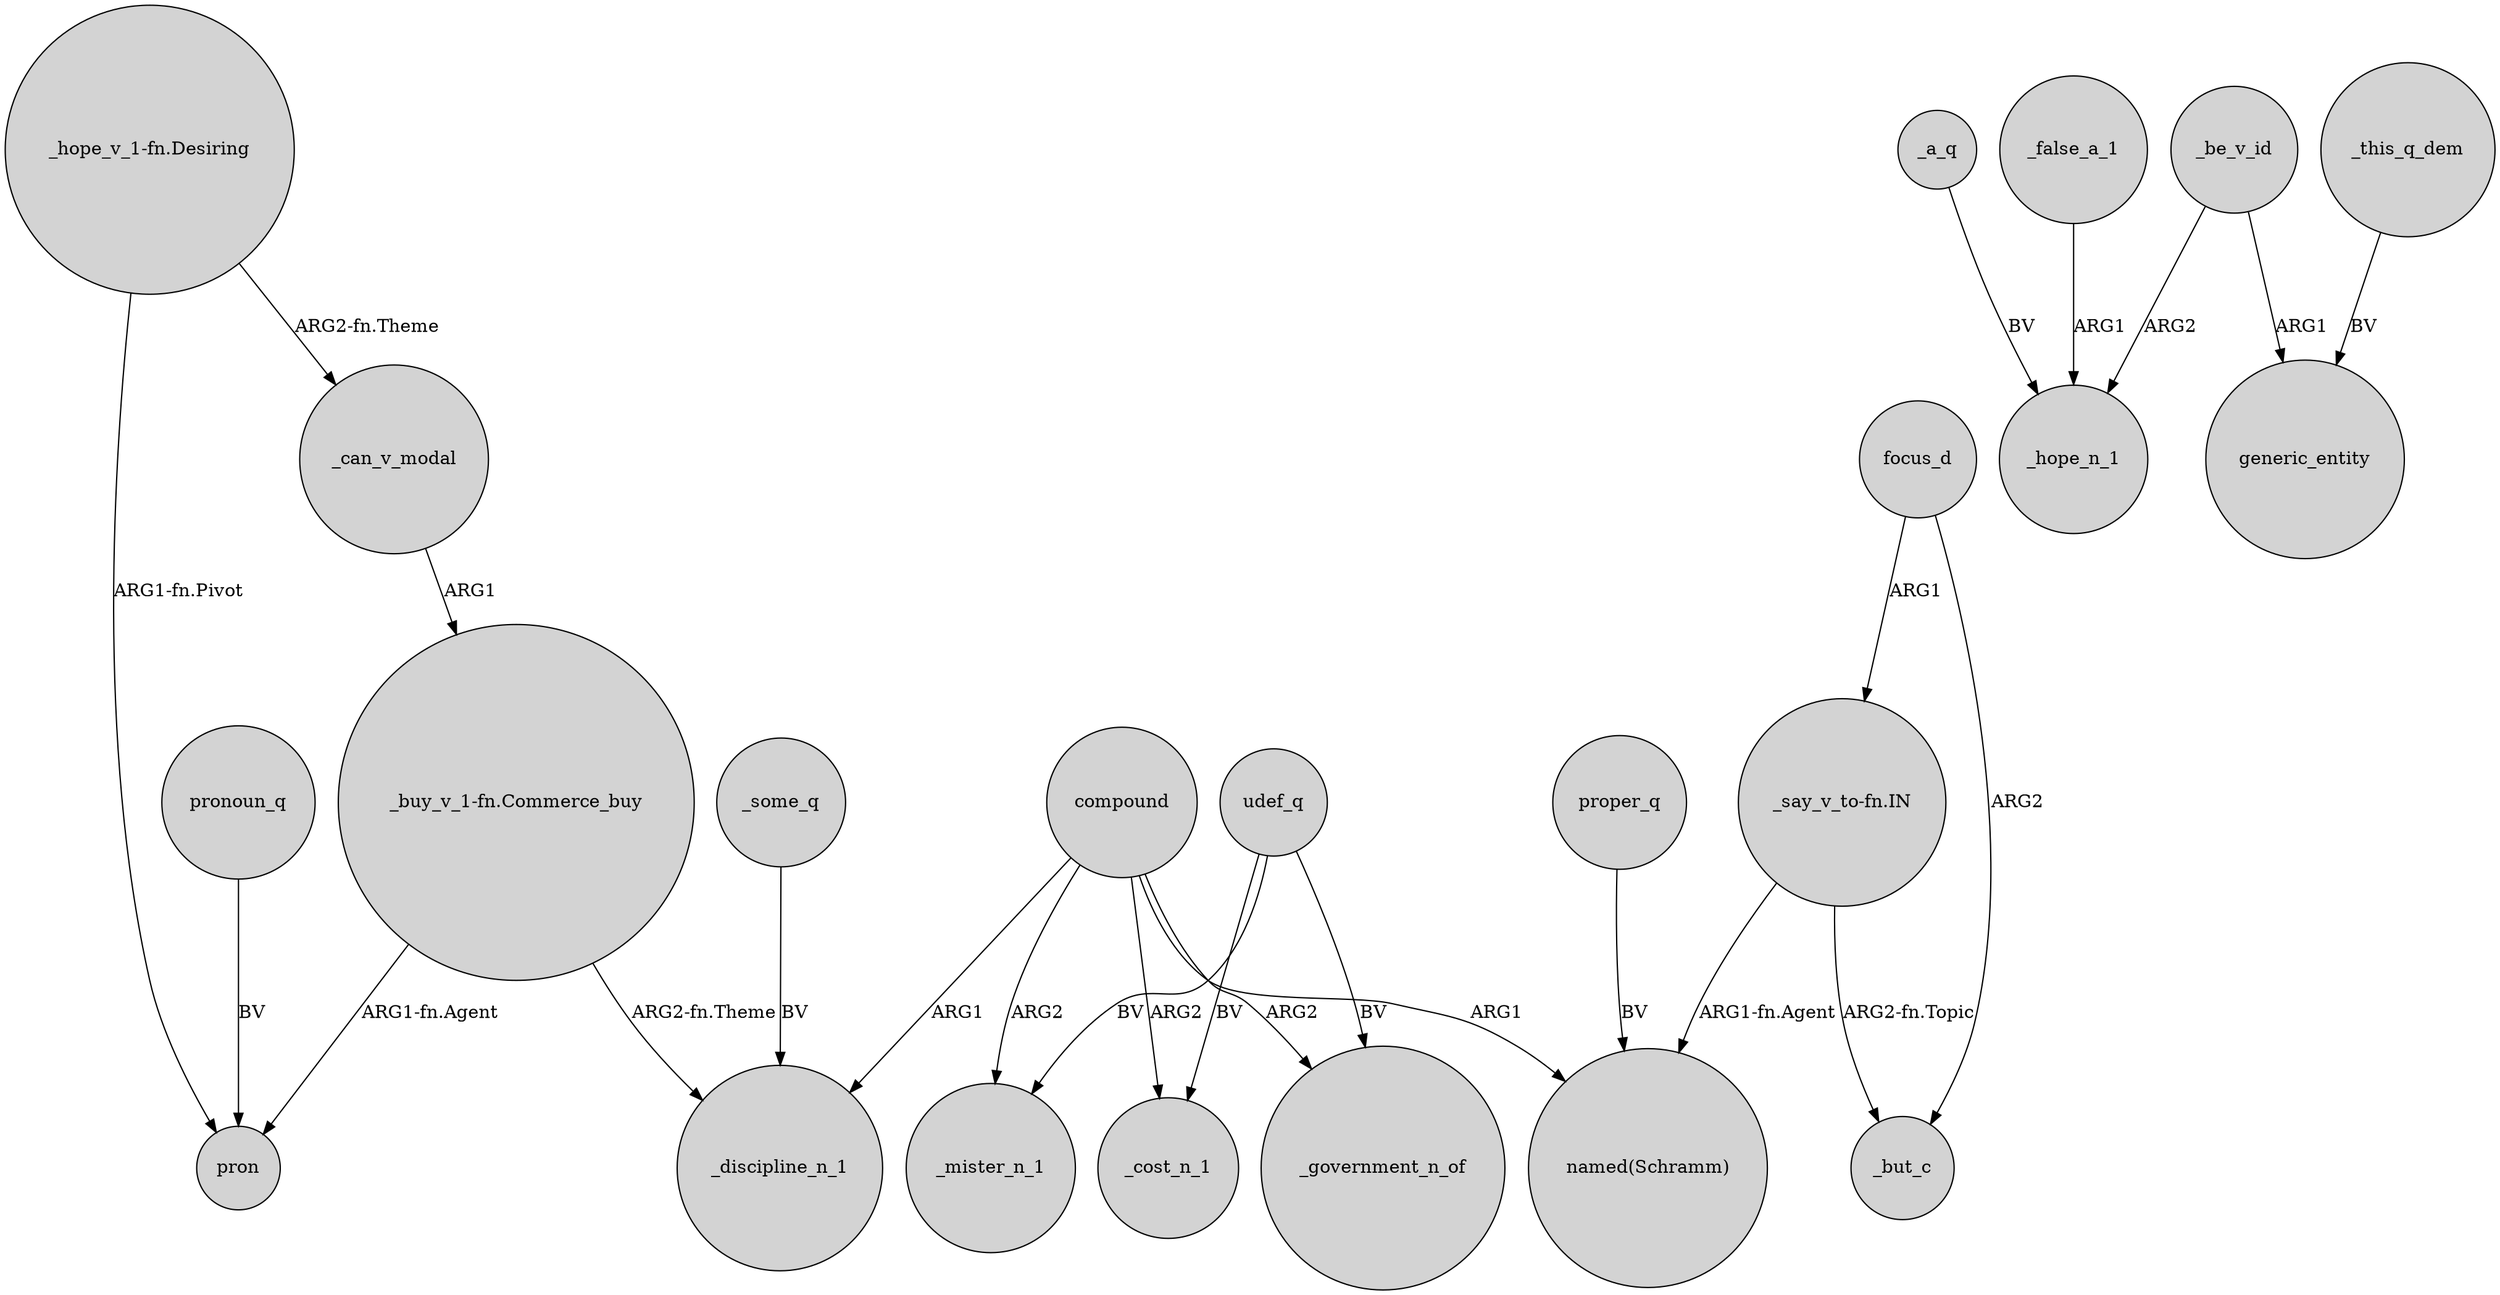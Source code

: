 digraph {
	node [shape=circle style=filled]
	"_hope_v_1-fn.Desiring" -> pron [label="ARG1-fn.Pivot"]
	_a_q -> _hope_n_1 [label=BV]
	_can_v_modal -> "_buy_v_1-fn.Commerce_buy" [label=ARG1]
	compound -> _government_n_of [label=ARG2]
	udef_q -> _government_n_of [label=BV]
	_some_q -> _discipline_n_1 [label=BV]
	"_say_v_to-fn.IN" -> "named(Schramm)" [label="ARG1-fn.Agent"]
	"_buy_v_1-fn.Commerce_buy" -> pron [label="ARG1-fn.Agent"]
	compound -> _mister_n_1 [label=ARG2]
	udef_q -> _mister_n_1 [label=BV]
	_be_v_id -> generic_entity [label=ARG1]
	udef_q -> _cost_n_1 [label=BV]
	focus_d -> _but_c [label=ARG2]
	"_say_v_to-fn.IN" -> _but_c [label="ARG2-fn.Topic"]
	"_hope_v_1-fn.Desiring" -> _can_v_modal [label="ARG2-fn.Theme"]
	_be_v_id -> _hope_n_1 [label=ARG2]
	"_buy_v_1-fn.Commerce_buy" -> _discipline_n_1 [label="ARG2-fn.Theme"]
	compound -> "named(Schramm)" [label=ARG1]
	pronoun_q -> pron [label=BV]
	_this_q_dem -> generic_entity [label=BV]
	proper_q -> "named(Schramm)" [label=BV]
	compound -> _cost_n_1 [label=ARG2]
	focus_d -> "_say_v_to-fn.IN" [label=ARG1]
	compound -> _discipline_n_1 [label=ARG1]
	_false_a_1 -> _hope_n_1 [label=ARG1]
}
